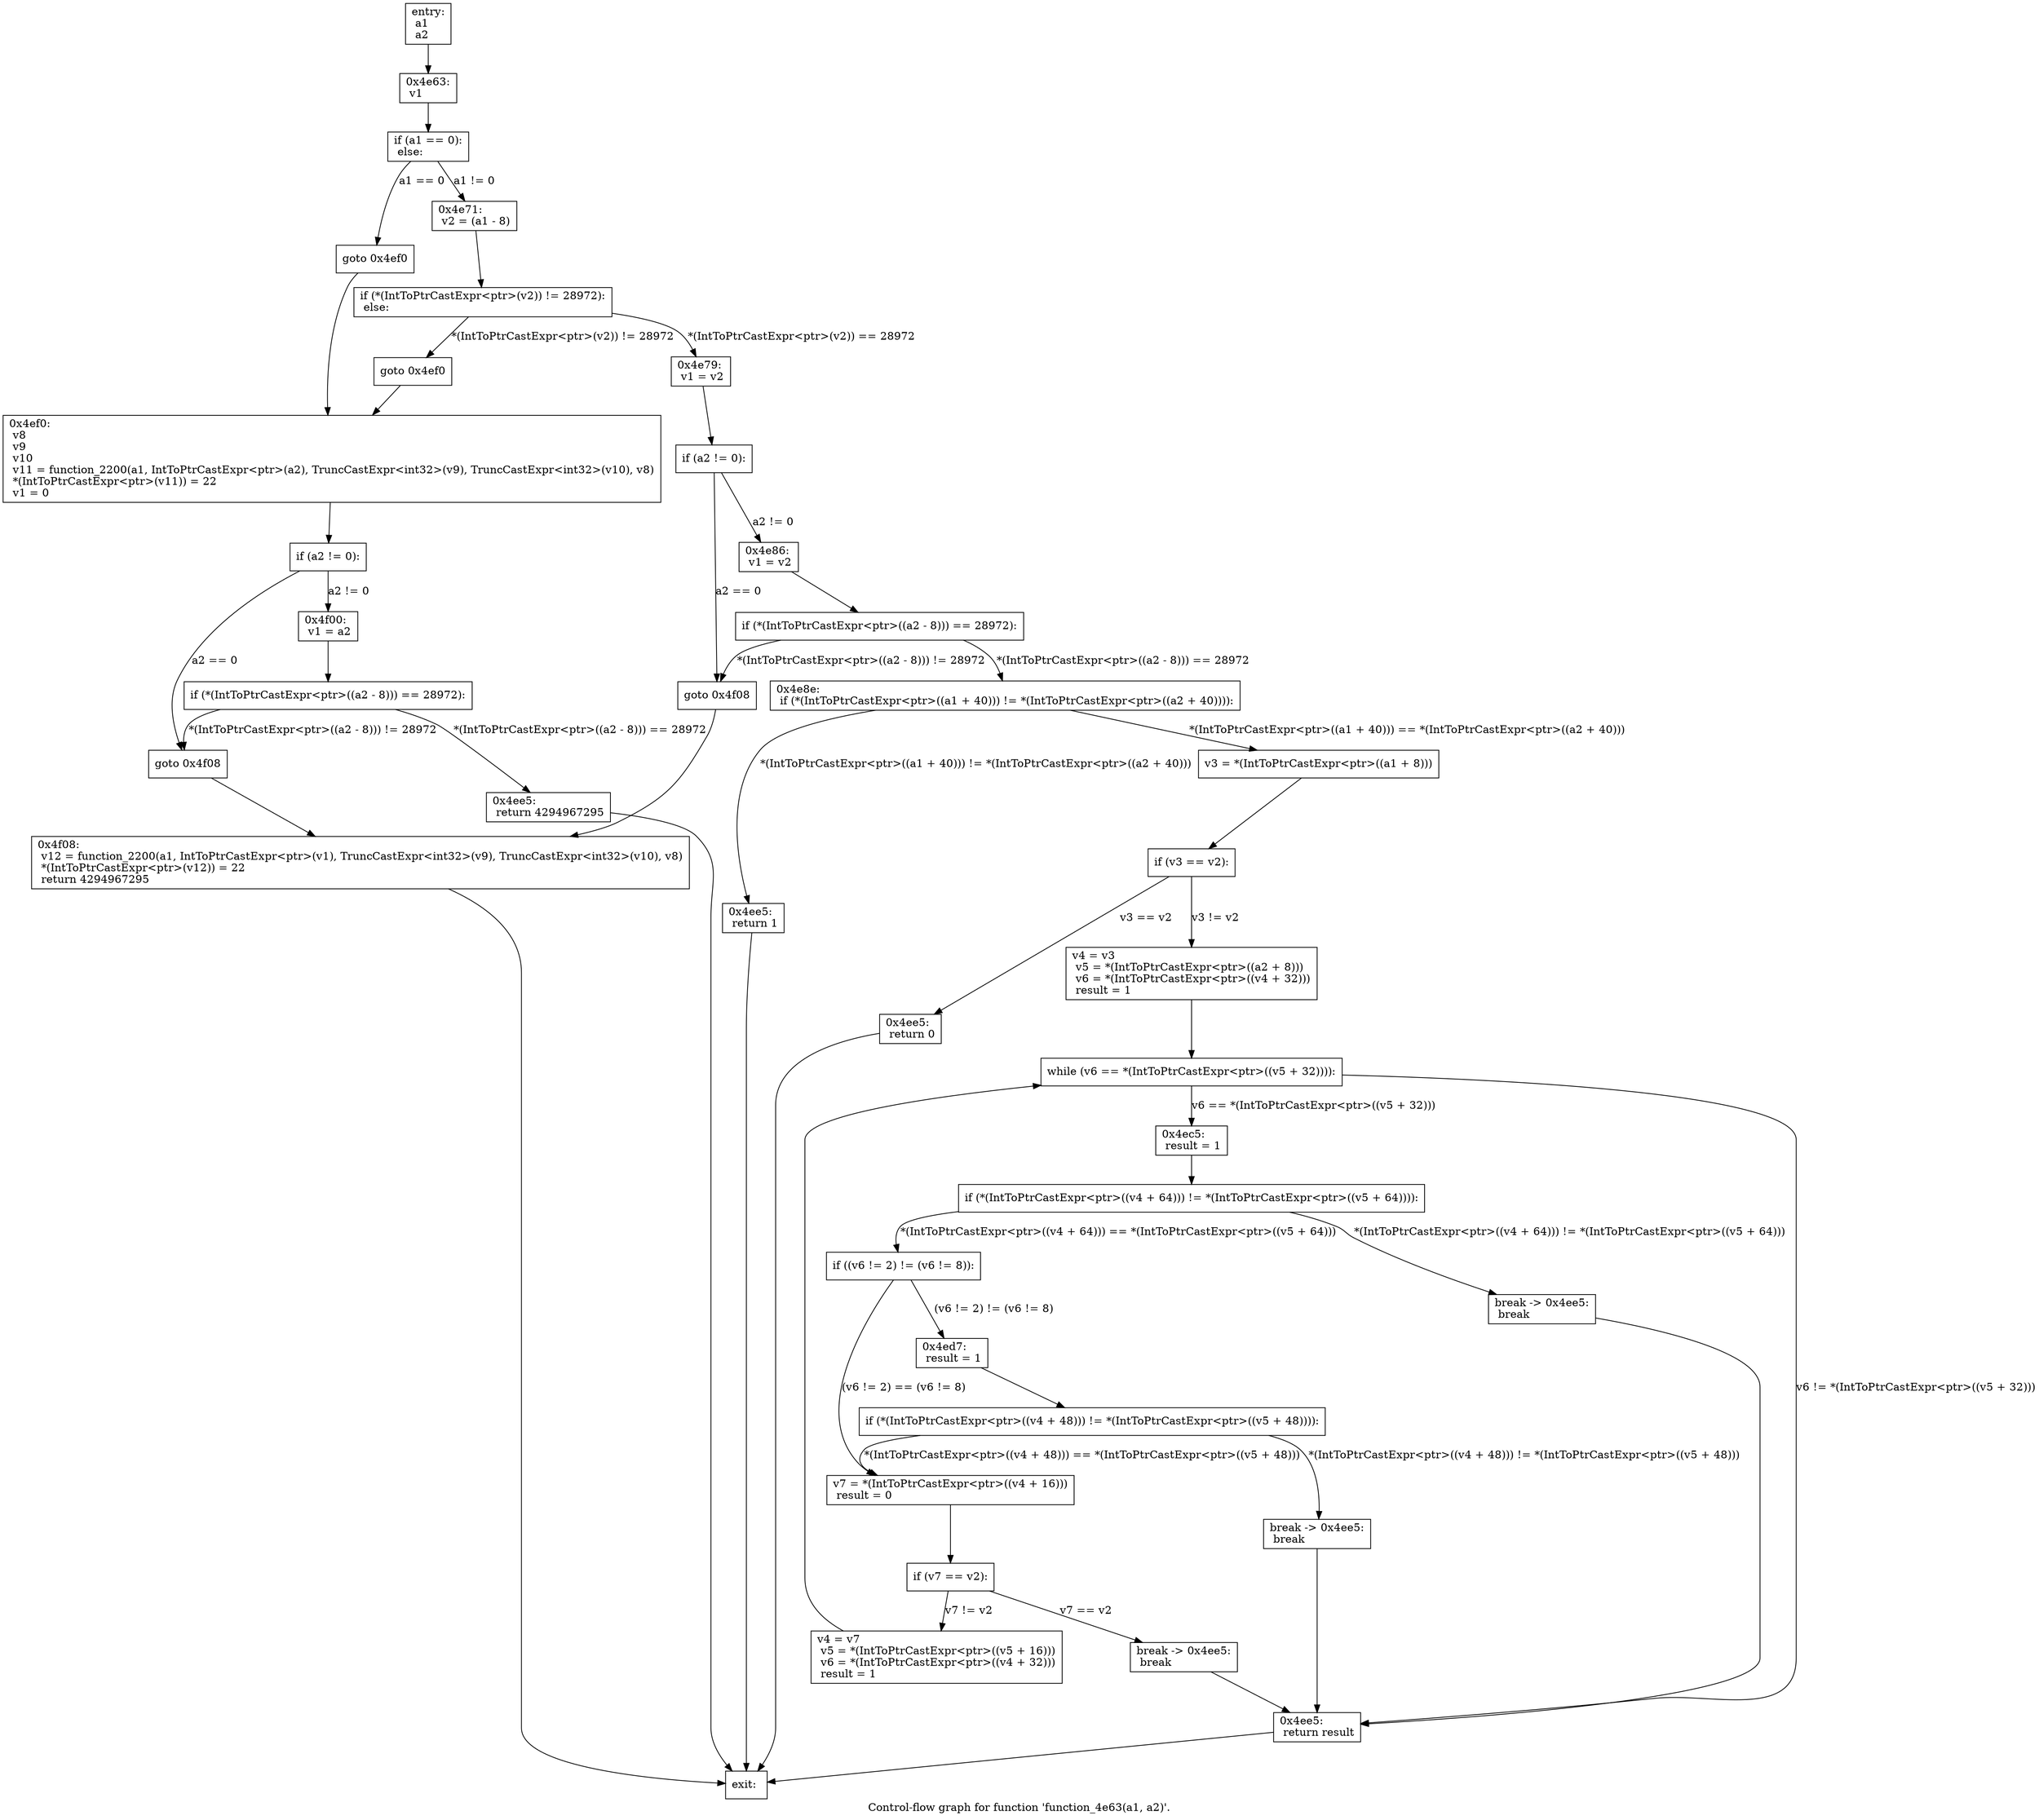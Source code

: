 digraph "Control-flow graph for function 'function_4e63(a1, a2)'." {
  label="Control-flow graph for function 'function_4e63(a1, a2)'.";
  node [shape=record];

  Node081A3368 [label="{entry:\l  a1\l  a2\l}"];
  Node081A3368 -> Node081A3CF8;
  Node081A3CF8 [label="{0x4e63:\l  v1\l}"];
  Node081A3CF8 -> Node081A3C68;
  Node081A3C68 [label="{  if (a1 == 0):\l  else:\l}"];
  Node081A3C68 -> Node081A3950 [label="a1 == 0"];
  Node081A3C68 -> Node081A3998 [label="a1 != 0"];
  Node081A3950 [label="{  goto 0x4ef0\l}"];
  Node081A3950 -> Node081A3E60;
  Node081A3998 [label="{0x4e71:\l  v2 = (a1 - 8)\l}"];
  Node081A3998 -> Node081A3758;
  Node081A3E60 [label="{0x4ef0:\l  v8\l  v9\l  v10\l  v11 = function_2200(a1, IntToPtrCastExpr\<ptr\>(a2), TruncCastExpr\<int32\>(v9), TruncCastExpr\<int32\>(v10), v8)\l  *(IntToPtrCastExpr\<ptr\>(v11)) = 22\l  v1 = 0\l}"];
  Node081A3E60 -> Node081A2F78;
  Node081A3758 [label="{  if (*(IntToPtrCastExpr\<ptr\>(v2)) != 28972):\l  else:\l}"];
  Node081A3758 -> Node081A3B00 [label="*(IntToPtrCastExpr\<ptr\>(v2)) != 28972"];
  Node081A3758 -> Node081A3EF0 [label="*(IntToPtrCastExpr\<ptr\>(v2)) == 28972"];
  Node081A2F78 [label="{  if (a2 != 0):\l}"];
  Node081A2F78 -> Node081A3D88 [label="a2 != 0"];
  Node081A2F78 -> Node081A3908 [label="a2 == 0"];
  Node081A3B00 [label="{  goto 0x4ef0\l}"];
  Node081A3B00 -> Node081A3E60;
  Node081A3EF0 [label="{0x4e79:\l  v1 = v2\l}"];
  Node081A3EF0 -> Node081A3F80;
  Node081A3D88 [label="{0x4f00:\l  v1 = a2\l}"];
  Node081A3D88 -> Node081A3EA8;
  Node081A3908 [label="{  goto 0x4f08\l}"];
  Node081A3908 -> Node081A4010;
  Node081A3F80 [label="{  if (a2 != 0):\l}"];
  Node081A3F80 -> Node081A3830 [label="a2 != 0"];
  Node081A3F80 -> Node081A3FC8 [label="a2 == 0"];
  Node081A3EA8 [label="{  if (*(IntToPtrCastExpr\<ptr\>((a2 - 8))) == 28972):\l}"];
  Node081A3EA8 -> Node081A3BD8 [label="*(IntToPtrCastExpr\<ptr\>((a2 - 8))) == 28972"];
  Node081A3EA8 -> Node081A3908 [label="*(IntToPtrCastExpr\<ptr\>((a2 - 8))) != 28972"];
  Node081A4010 [label="{0x4f08:\l  v12 = function_2200(a1, IntToPtrCastExpr\<ptr\>(v1), TruncCastExpr\<int32\>(v9), TruncCastExpr\<int32\>(v10), v8)\l  *(IntToPtrCastExpr\<ptr\>(v12)) = 22\l  return 4294967295\l}"];
  Node081A4010 -> Node081A3F38;
  Node081A3830 [label="{0x4e86:\l  v1 = v2\l}"];
  Node081A3830 -> Node081A3878;
  Node081A3FC8 [label="{  goto 0x4f08\l}"];
  Node081A3FC8 -> Node081A4010;
  Node081A3BD8 [label="{0x4ee5:\l  return 4294967295\l}"];
  Node081A3BD8 -> Node081A3F38;
  Node081A3F38 [label="{exit:\l}"];
  Node081A3878 [label="{  if (*(IntToPtrCastExpr\<ptr\>((a2 - 8))) == 28972):\l}"];
  Node081A3878 -> Node081A3CB0 [label="*(IntToPtrCastExpr\<ptr\>((a2 - 8))) == 28972"];
  Node081A3878 -> Node081A3FC8 [label="*(IntToPtrCastExpr\<ptr\>((a2 - 8))) != 28972"];
  Node081A3CB0 [label="{0x4e8e:\l  if (*(IntToPtrCastExpr\<ptr\>((a1 + 40))) != *(IntToPtrCastExpr\<ptr\>((a2 + 40)))):\l}"];
  Node081A3CB0 -> Node081A4520 [label="*(IntToPtrCastExpr\<ptr\>((a1 + 40))) != *(IntToPtrCastExpr\<ptr\>((a2 + 40)))"];
  Node081A3CB0 -> Node081A3A28 [label="*(IntToPtrCastExpr\<ptr\>((a1 + 40))) == *(IntToPtrCastExpr\<ptr\>((a2 + 40)))"];
  Node081A4520 [label="{0x4ee5:\l  return 1\l}"];
  Node081A4520 -> Node081A3F38;
  Node081A3A28 [label="{  v3 = *(IntToPtrCastExpr\<ptr\>((a1 + 8)))\l}"];
  Node081A3A28 -> Node081A3E18;
  Node081A3E18 [label="{  if (v3 == v2):\l}"];
  Node081A3E18 -> Node081A40E8 [label="v3 == v2"];
  Node081A3E18 -> Node081A3A70 [label="v3 != v2"];
  Node081A40E8 [label="{0x4ee5:\l  return 0\l}"];
  Node081A40E8 -> Node081A3F38;
  Node081A3A70 [label="{  v4 = v3\l  v5 = *(IntToPtrCastExpr\<ptr\>((a2 + 8)))\l  v6 = *(IntToPtrCastExpr\<ptr\>((v4 + 32)))\l  result = 1\l}"];
  Node081A3A70 -> Node081A3AB8;
  Node081A3AB8 [label="{  while (v6 == *(IntToPtrCastExpr\<ptr\>((v5 + 32)))):\l}"];
  Node081A3AB8 -> Node081A44D8 [label="v6 == *(IntToPtrCastExpr\<ptr\>((v5 + 32)))"];
  Node081A3AB8 -> Node081A4130 [label="v6 != *(IntToPtrCastExpr\<ptr\>((v5 + 32)))"];
  Node081A44D8 [label="{0x4ec5:\l  result = 1\l}"];
  Node081A44D8 -> Node081A46D0;
  Node081A4130 [label="{0x4ee5:\l  return result\l}"];
  Node081A4130 -> Node081A3F38;
  Node081A46D0 [label="{  if (*(IntToPtrCastExpr\<ptr\>((v4 + 64))) != *(IntToPtrCastExpr\<ptr\>((v5 + 64)))):\l}"];
  Node081A46D0 -> Node081A45F8 [label="*(IntToPtrCastExpr\<ptr\>((v4 + 64))) != *(IntToPtrCastExpr\<ptr\>((v5 + 64)))"];
  Node081A46D0 -> Node081A4880 [label="*(IntToPtrCastExpr\<ptr\>((v4 + 64))) == *(IntToPtrCastExpr\<ptr\>((v5 + 64)))"];
  Node081A45F8 [label="{break -\> 0x4ee5:\l  break\l}"];
  Node081A45F8 -> Node081A4130;
  Node081A4880 [label="{  if ((v6 != 2) != (v6 != 8)):\l}"];
  Node081A4880 -> Node081A47A8 [label="(v6 != 2) != (v6 != 8)"];
  Node081A4880 -> Node081A41C0 [label="(v6 != 2) == (v6 != 8)"];
  Node081A47A8 [label="{0x4ed7:\l  result = 1\l}"];
  Node081A47A8 -> Node081A4448;
  Node081A41C0 [label="{  v7 = *(IntToPtrCastExpr\<ptr\>((v4 + 16)))\l  result = 0\l}"];
  Node081A41C0 -> Node081A4568;
  Node081A4448 [label="{  if (*(IntToPtrCastExpr\<ptr\>((v4 + 48))) != *(IntToPtrCastExpr\<ptr\>((v5 + 48)))):\l}"];
  Node081A4448 -> Node081A4718 [label="*(IntToPtrCastExpr\<ptr\>((v4 + 48))) != *(IntToPtrCastExpr\<ptr\>((v5 + 48)))"];
  Node081A4448 -> Node081A41C0 [label="*(IntToPtrCastExpr\<ptr\>((v4 + 48))) == *(IntToPtrCastExpr\<ptr\>((v5 + 48)))"];
  Node081A4568 [label="{  if (v7 == v2):\l}"];
  Node081A4568 -> Node081A4688 [label="v7 == v2"];
  Node081A4568 -> Node081A45B0 [label="v7 != v2"];
  Node081A4718 [label="{break -\> 0x4ee5:\l  break\l}"];
  Node081A4718 -> Node081A4130;
  Node081A4688 [label="{break -\> 0x4ee5:\l  break\l}"];
  Node081A4688 -> Node081A4130;
  Node081A45B0 [label="{  v4 = v7\l  v5 = *(IntToPtrCastExpr\<ptr\>((v5 + 16)))\l  v6 = *(IntToPtrCastExpr\<ptr\>((v4 + 32)))\l  result = 1\l}"];
  Node081A45B0 -> Node081A3AB8;

}
